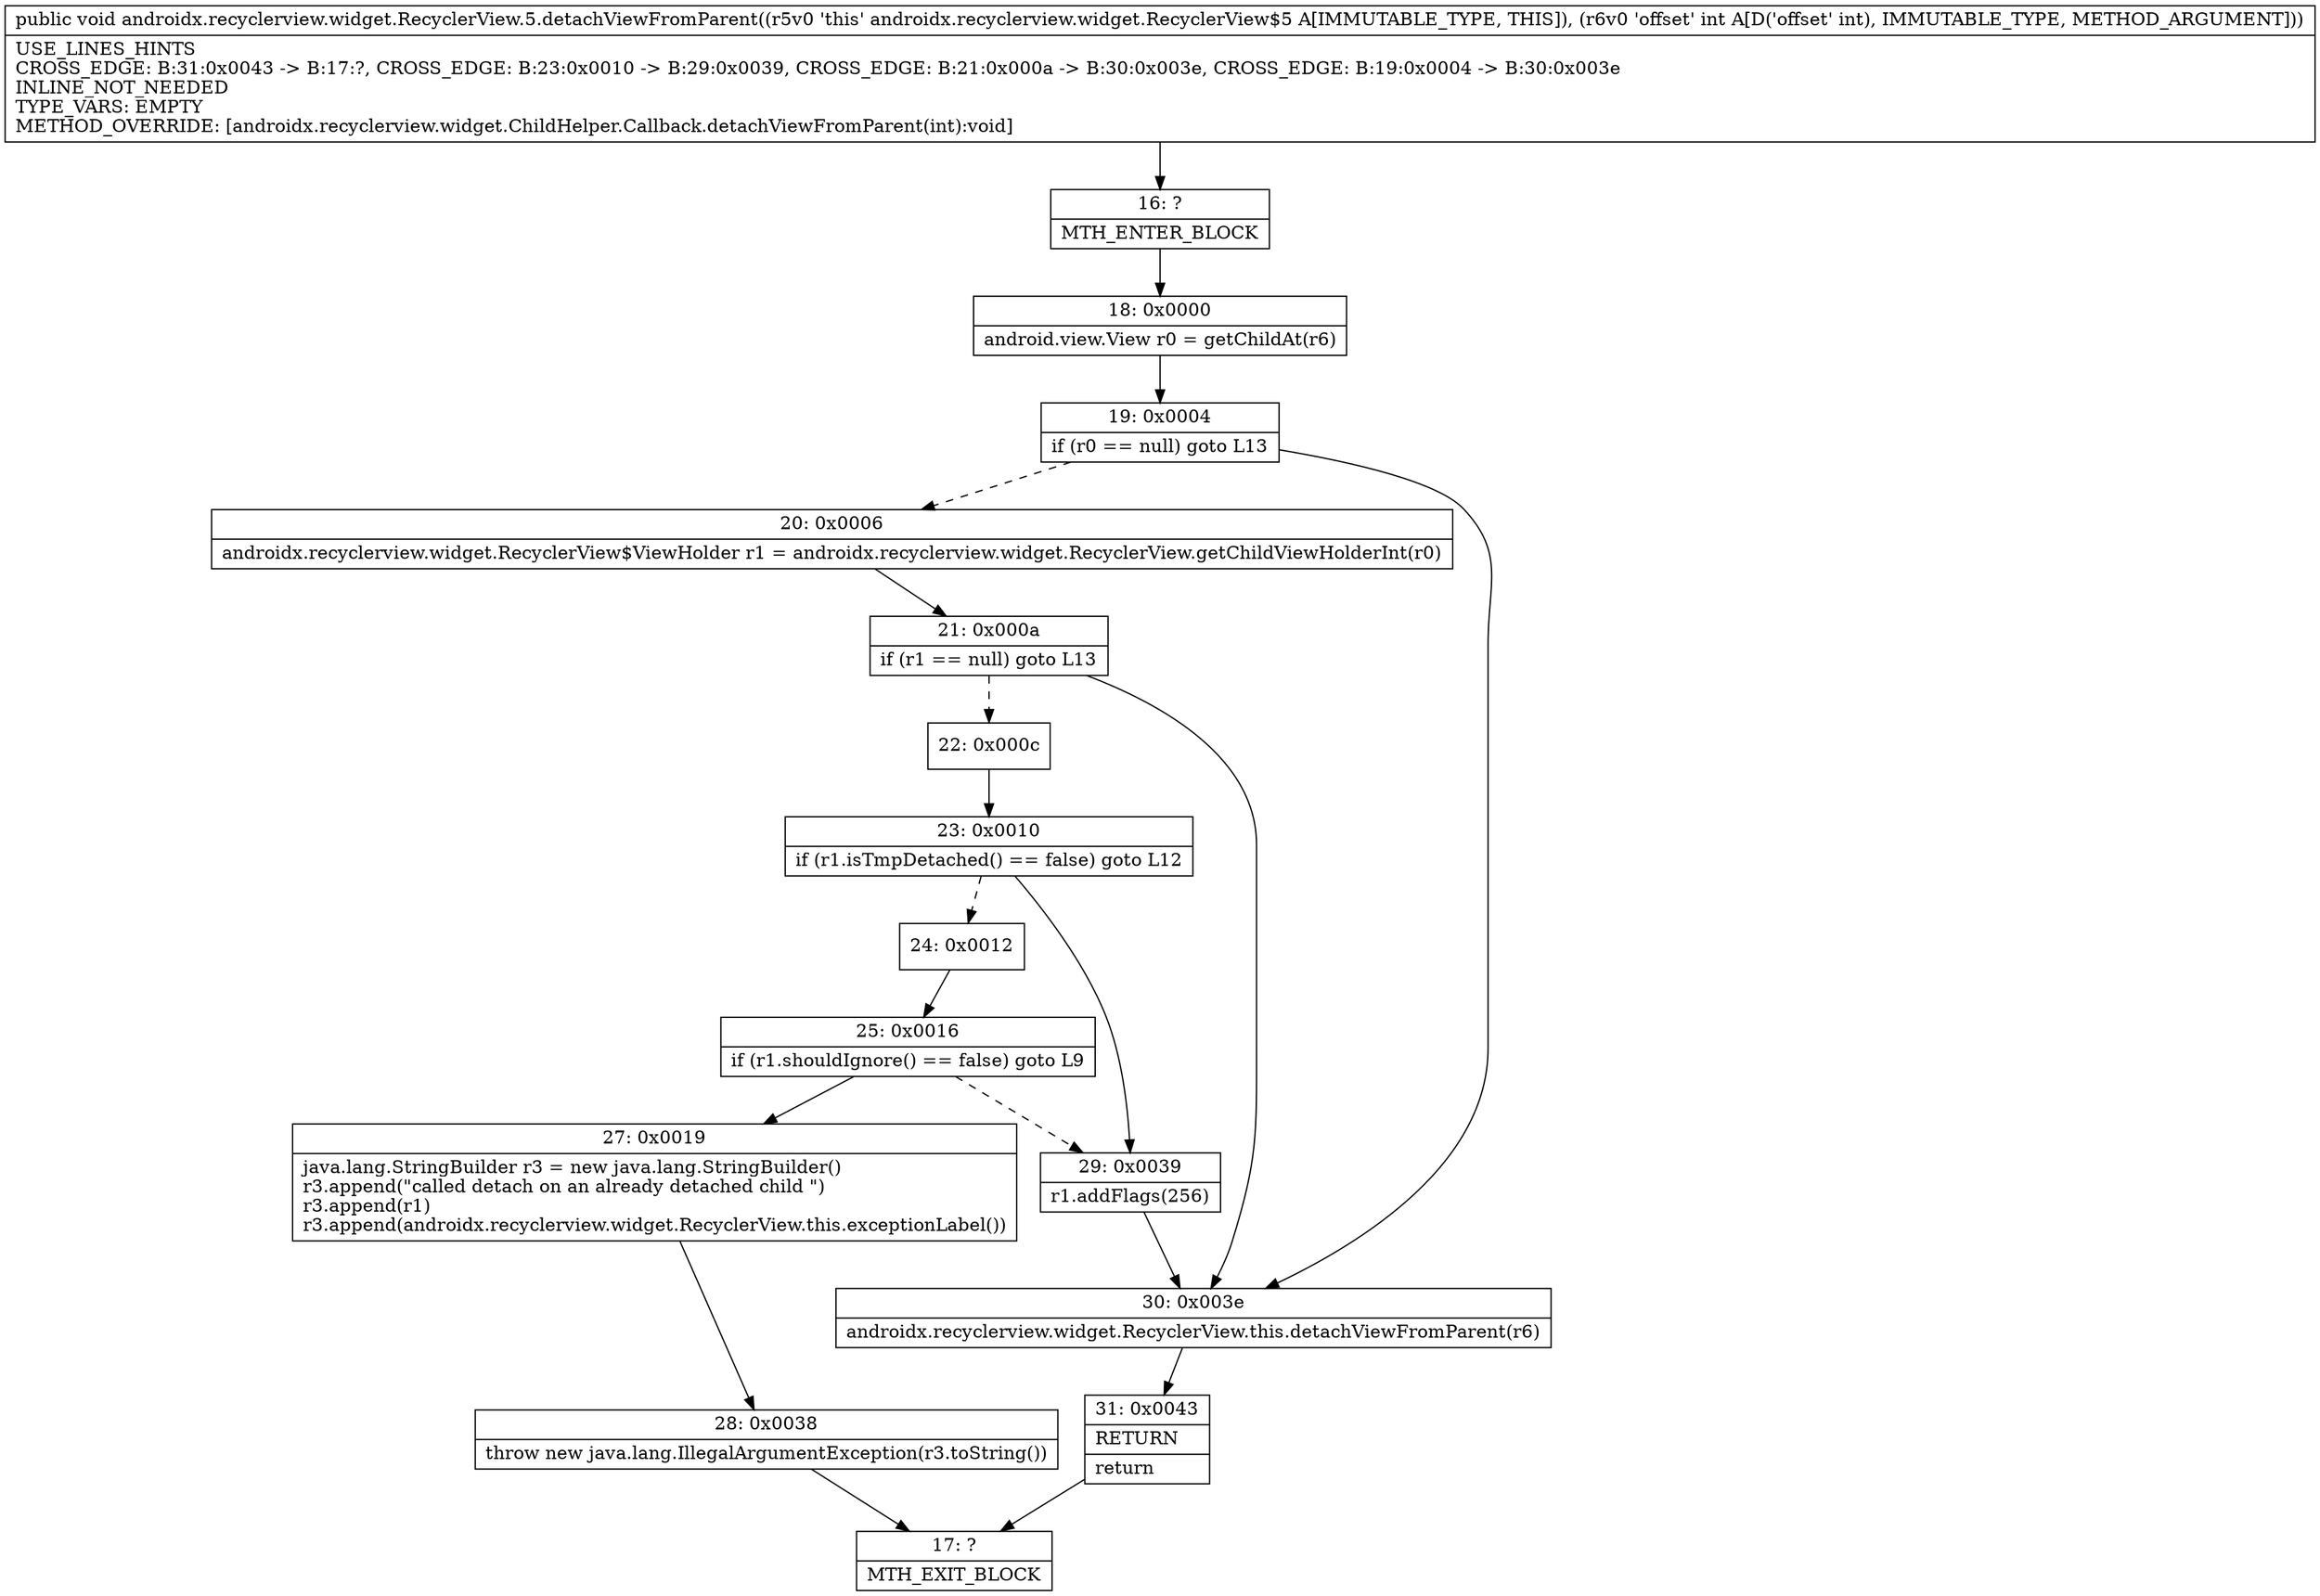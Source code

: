 digraph "CFG forandroidx.recyclerview.widget.RecyclerView.5.detachViewFromParent(I)V" {
Node_16 [shape=record,label="{16\:\ ?|MTH_ENTER_BLOCK\l}"];
Node_18 [shape=record,label="{18\:\ 0x0000|android.view.View r0 = getChildAt(r6)\l}"];
Node_19 [shape=record,label="{19\:\ 0x0004|if (r0 == null) goto L13\l}"];
Node_20 [shape=record,label="{20\:\ 0x0006|androidx.recyclerview.widget.RecyclerView$ViewHolder r1 = androidx.recyclerview.widget.RecyclerView.getChildViewHolderInt(r0)\l}"];
Node_21 [shape=record,label="{21\:\ 0x000a|if (r1 == null) goto L13\l}"];
Node_22 [shape=record,label="{22\:\ 0x000c}"];
Node_23 [shape=record,label="{23\:\ 0x0010|if (r1.isTmpDetached() == false) goto L12\l}"];
Node_24 [shape=record,label="{24\:\ 0x0012}"];
Node_25 [shape=record,label="{25\:\ 0x0016|if (r1.shouldIgnore() == false) goto L9\l}"];
Node_27 [shape=record,label="{27\:\ 0x0019|java.lang.StringBuilder r3 = new java.lang.StringBuilder()\lr3.append(\"called detach on an already detached child \")\lr3.append(r1)\lr3.append(androidx.recyclerview.widget.RecyclerView.this.exceptionLabel())\l}"];
Node_28 [shape=record,label="{28\:\ 0x0038|throw new java.lang.IllegalArgumentException(r3.toString())\l}"];
Node_17 [shape=record,label="{17\:\ ?|MTH_EXIT_BLOCK\l}"];
Node_29 [shape=record,label="{29\:\ 0x0039|r1.addFlags(256)\l}"];
Node_30 [shape=record,label="{30\:\ 0x003e|androidx.recyclerview.widget.RecyclerView.this.detachViewFromParent(r6)\l}"];
Node_31 [shape=record,label="{31\:\ 0x0043|RETURN\l|return\l}"];
MethodNode[shape=record,label="{public void androidx.recyclerview.widget.RecyclerView.5.detachViewFromParent((r5v0 'this' androidx.recyclerview.widget.RecyclerView$5 A[IMMUTABLE_TYPE, THIS]), (r6v0 'offset' int A[D('offset' int), IMMUTABLE_TYPE, METHOD_ARGUMENT]))  | USE_LINES_HINTS\lCROSS_EDGE: B:31:0x0043 \-\> B:17:?, CROSS_EDGE: B:23:0x0010 \-\> B:29:0x0039, CROSS_EDGE: B:21:0x000a \-\> B:30:0x003e, CROSS_EDGE: B:19:0x0004 \-\> B:30:0x003e\lINLINE_NOT_NEEDED\lTYPE_VARS: EMPTY\lMETHOD_OVERRIDE: [androidx.recyclerview.widget.ChildHelper.Callback.detachViewFromParent(int):void]\l}"];
MethodNode -> Node_16;Node_16 -> Node_18;
Node_18 -> Node_19;
Node_19 -> Node_20[style=dashed];
Node_19 -> Node_30;
Node_20 -> Node_21;
Node_21 -> Node_22[style=dashed];
Node_21 -> Node_30;
Node_22 -> Node_23;
Node_23 -> Node_24[style=dashed];
Node_23 -> Node_29;
Node_24 -> Node_25;
Node_25 -> Node_27;
Node_25 -> Node_29[style=dashed];
Node_27 -> Node_28;
Node_28 -> Node_17;
Node_29 -> Node_30;
Node_30 -> Node_31;
Node_31 -> Node_17;
}

